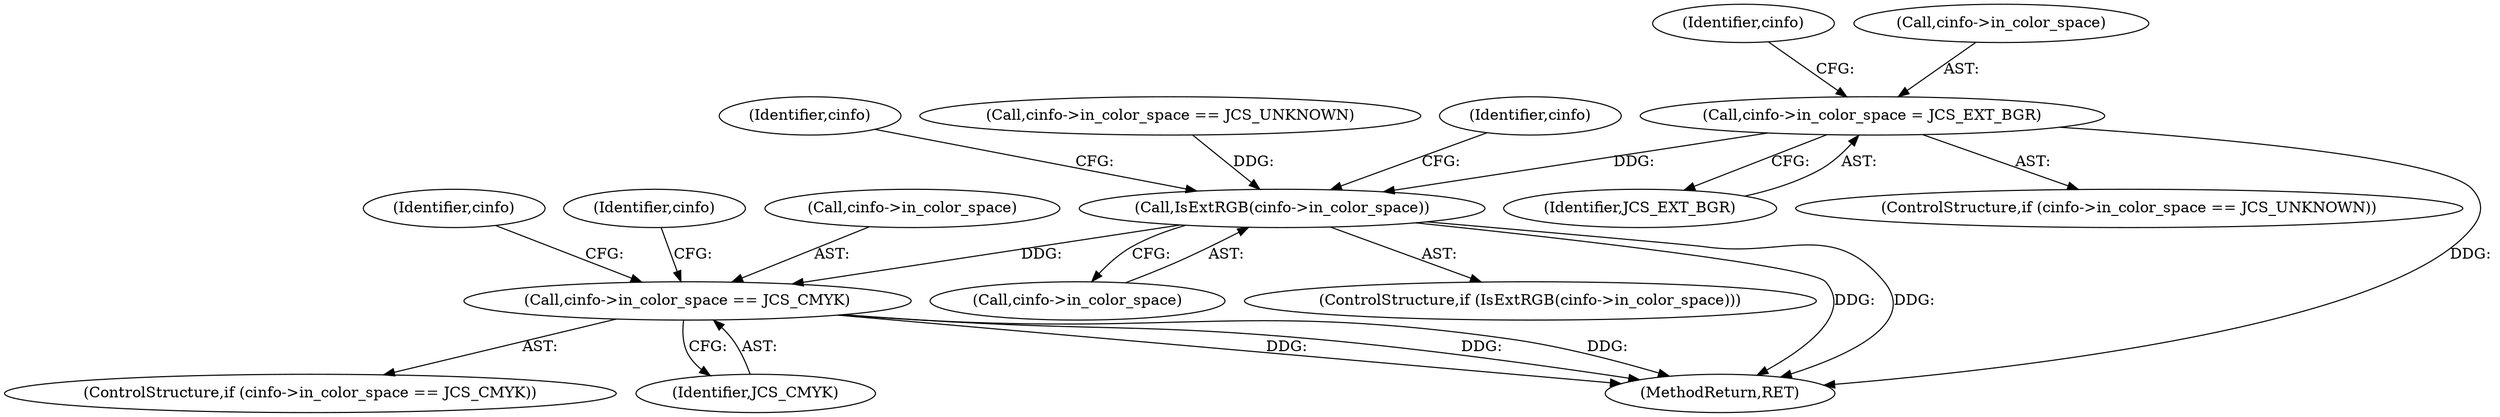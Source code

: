 digraph "0_libjpeg-turbo_43e84cff1bb2bd8293066f6ac4eb0df61ddddbc6@API" {
"1000596" [label="(Call,cinfo->in_color_space = JCS_EXT_BGR)"];
"1000602" [label="(Call,IsExtRGB(cinfo->in_color_space))"];
"1000617" [label="(Call,cinfo->in_color_space == JCS_CMYK)"];
"1000624" [label="(Identifier,cinfo)"];
"1000603" [label="(Call,cinfo->in_color_space)"];
"1000619" [label="(Identifier,cinfo)"];
"1000602" [label="(Call,IsExtRGB(cinfo->in_color_space))"];
"1000600" [label="(Identifier,JCS_EXT_BGR)"];
"1000604" [label="(Identifier,cinfo)"];
"1000597" [label="(Call,cinfo->in_color_space)"];
"1000616" [label="(ControlStructure,if (cinfo->in_color_space == JCS_CMYK))"];
"1000601" [label="(ControlStructure,if (IsExtRGB(cinfo->in_color_space)))"];
"1000590" [label="(ControlStructure,if (cinfo->in_color_space == JCS_UNKNOWN))"];
"1000617" [label="(Call,cinfo->in_color_space == JCS_CMYK)"];
"1000621" [label="(Identifier,JCS_CMYK)"];
"1000629" [label="(Identifier,cinfo)"];
"1000591" [label="(Call,cinfo->in_color_space == JCS_UNKNOWN)"];
"1000608" [label="(Identifier,cinfo)"];
"1000596" [label="(Call,cinfo->in_color_space = JCS_EXT_BGR)"];
"1000618" [label="(Call,cinfo->in_color_space)"];
"1000854" [label="(MethodReturn,RET)"];
"1000596" -> "1000590"  [label="AST: "];
"1000596" -> "1000600"  [label="CFG: "];
"1000597" -> "1000596"  [label="AST: "];
"1000600" -> "1000596"  [label="AST: "];
"1000604" -> "1000596"  [label="CFG: "];
"1000596" -> "1000854"  [label="DDG: "];
"1000596" -> "1000602"  [label="DDG: "];
"1000602" -> "1000601"  [label="AST: "];
"1000602" -> "1000603"  [label="CFG: "];
"1000603" -> "1000602"  [label="AST: "];
"1000608" -> "1000602"  [label="CFG: "];
"1000619" -> "1000602"  [label="CFG: "];
"1000602" -> "1000854"  [label="DDG: "];
"1000602" -> "1000854"  [label="DDG: "];
"1000591" -> "1000602"  [label="DDG: "];
"1000602" -> "1000617"  [label="DDG: "];
"1000617" -> "1000616"  [label="AST: "];
"1000617" -> "1000621"  [label="CFG: "];
"1000618" -> "1000617"  [label="AST: "];
"1000621" -> "1000617"  [label="AST: "];
"1000624" -> "1000617"  [label="CFG: "];
"1000629" -> "1000617"  [label="CFG: "];
"1000617" -> "1000854"  [label="DDG: "];
"1000617" -> "1000854"  [label="DDG: "];
"1000617" -> "1000854"  [label="DDG: "];
}
